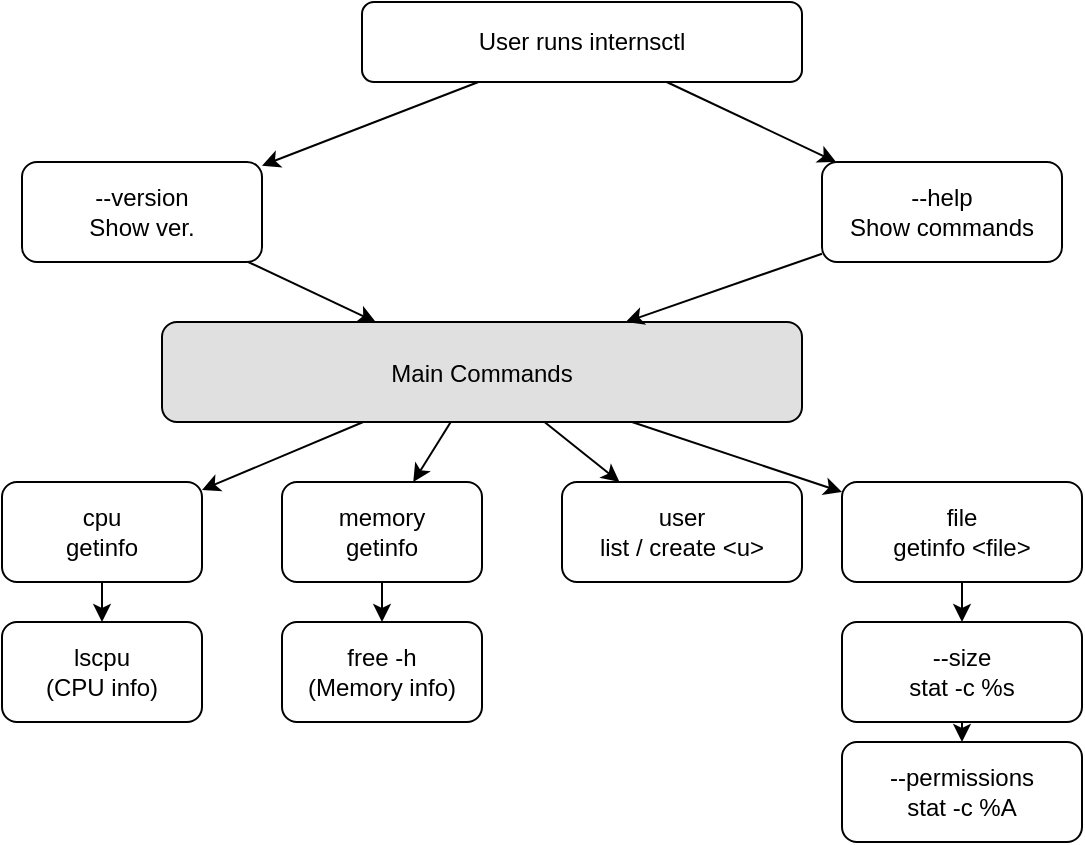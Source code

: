 <mxfile version="26.0.8">
  <diagram id="D88q20M7RQ0zMm1VjkSv" name="Page-1">
    <mxGraphModel dx="880" dy="477" grid="1" gridSize="10" guides="1" tooltips="1" connect="1" arrows="1" fold="1" page="1" pageScale="1" pageWidth="827" pageHeight="1169" math="0" shadow="0">
      <root>
        <mxCell id="0" />
        <mxCell id="1" parent="0" />
        <mxCell id="2" value="User runs internsctl" style="rounded=1;whiteSpace=wrap;fillColor=#FFFFFF;strokeColor=#000000;" parent="1" vertex="1">
          <mxGeometry x="400" y="20" width="220" height="40" as="geometry" />
        </mxCell>
        <mxCell id="3" value="--version&#xa;Show ver." style="rounded=1;whiteSpace=wrap;fillColor=#FFFFFF;strokeColor=#000000;" parent="1" vertex="1">
          <mxGeometry x="230" y="100" width="120" height="50" as="geometry" />
        </mxCell>
        <mxCell id="4" value="--help&#xa;Show commands" style="rounded=1;whiteSpace=wrap;fillColor=#FFFFFF;strokeColor=#000000;" parent="1" vertex="1">
          <mxGeometry x="630" y="100" width="120" height="50" as="geometry" />
        </mxCell>
        <mxCell id="5" value="" parent="1" source="2" target="3" edge="1">
          <mxGeometry relative="1" as="geometry" />
        </mxCell>
        <mxCell id="6" value="" parent="1" source="2" target="4" edge="1">
          <mxGeometry relative="1" as="geometry" />
        </mxCell>
        <mxCell id="7" value="Main Commands" style="rounded=1;fillColor=#E0E0E0;strokeColor=#000000;" parent="1" vertex="1">
          <mxGeometry x="300" y="180" width="320" height="50" as="geometry" />
        </mxCell>
        <mxCell id="8" value="" parent="1" source="3" target="7" edge="1">
          <mxGeometry relative="1" as="geometry" />
        </mxCell>
        <mxCell id="9" value="" parent="1" source="4" target="7" edge="1">
          <mxGeometry relative="1" as="geometry" />
        </mxCell>
        <mxCell id="10" value="cpu&#xa;getinfo" style="rounded=1;whiteSpace=wrap;fillColor=#FFFFFF;strokeColor=#000000;" parent="1" vertex="1">
          <mxGeometry x="220" y="260" width="100" height="50" as="geometry" />
        </mxCell>
        <mxCell id="11" value="memory&#xa;getinfo" style="rounded=1;whiteSpace=wrap;fillColor=#FFFFFF;strokeColor=#000000;" parent="1" vertex="1">
          <mxGeometry x="360" y="260" width="100" height="50" as="geometry" />
        </mxCell>
        <mxCell id="12" value="user&#xa;list / create &lt;u&gt;" style="rounded=1;whiteSpace=wrap;fillColor=#FFFFFF;strokeColor=#000000;" parent="1" vertex="1">
          <mxGeometry x="500" y="260" width="120" height="50" as="geometry" />
        </mxCell>
        <mxCell id="13" value="file&#xa;getinfo &lt;file&gt;" style="rounded=1;whiteSpace=wrap;fillColor=#FFFFFF;strokeColor=#000000;" parent="1" vertex="1">
          <mxGeometry x="640" y="260" width="120" height="50" as="geometry" />
        </mxCell>
        <mxCell id="14" value="" parent="1" source="7" target="10" edge="1">
          <mxGeometry relative="1" as="geometry" />
        </mxCell>
        <mxCell id="15" value="" parent="1" source="7" target="11" edge="1">
          <mxGeometry relative="1" as="geometry" />
        </mxCell>
        <mxCell id="16" value="" parent="1" source="7" target="12" edge="1">
          <mxGeometry relative="1" as="geometry" />
        </mxCell>
        <mxCell id="17" value="" parent="1" source="7" target="13" edge="1">
          <mxGeometry relative="1" as="geometry" />
        </mxCell>
        <mxCell id="18" value="lscpu&#xa;(CPU info)" style="rounded=1;whiteSpace=wrap;fillColor=#FFFFFF;strokeColor=#000000;" parent="1" vertex="1">
          <mxGeometry x="220" y="330" width="100" height="50" as="geometry" />
        </mxCell>
        <mxCell id="19" value="free -h&#xa;(Memory info)" style="rounded=1;whiteSpace=wrap;fillColor=#FFFFFF;strokeColor=#000000;" parent="1" vertex="1">
          <mxGeometry x="360" y="330" width="100" height="50" as="geometry" />
        </mxCell>
        <mxCell id="20" value="" parent="1" source="10" target="18" edge="1">
          <mxGeometry relative="1" as="geometry" />
        </mxCell>
        <mxCell id="21" value="" parent="1" source="11" target="19" edge="1">
          <mxGeometry relative="1" as="geometry" />
        </mxCell>
        <mxCell id="22" value="--size&#xa;stat -c %s" style="rounded=1;whiteSpace=wrap;fillColor=#FFFFFF;strokeColor=#000000;" parent="1" vertex="1">
          <mxGeometry x="640" y="330" width="120" height="50" as="geometry" />
        </mxCell>
        <mxCell id="23" value="--permissions&#xa;stat -c %A" style="rounded=1;whiteSpace=wrap;fillColor=#FFFFFF;strokeColor=#000000;" parent="1" vertex="1">
          <mxGeometry x="640" y="390" width="120" height="50" as="geometry" />
        </mxCell>
        <mxCell id="24" value="" parent="1" source="13" target="22" edge="1">
          <mxGeometry relative="1" as="geometry" />
        </mxCell>
        <mxCell id="25" value="" parent="1" source="22" target="23" edge="1">
          <mxGeometry relative="1" as="geometry" />
        </mxCell>
      </root>
    </mxGraphModel>
  </diagram>
</mxfile>
